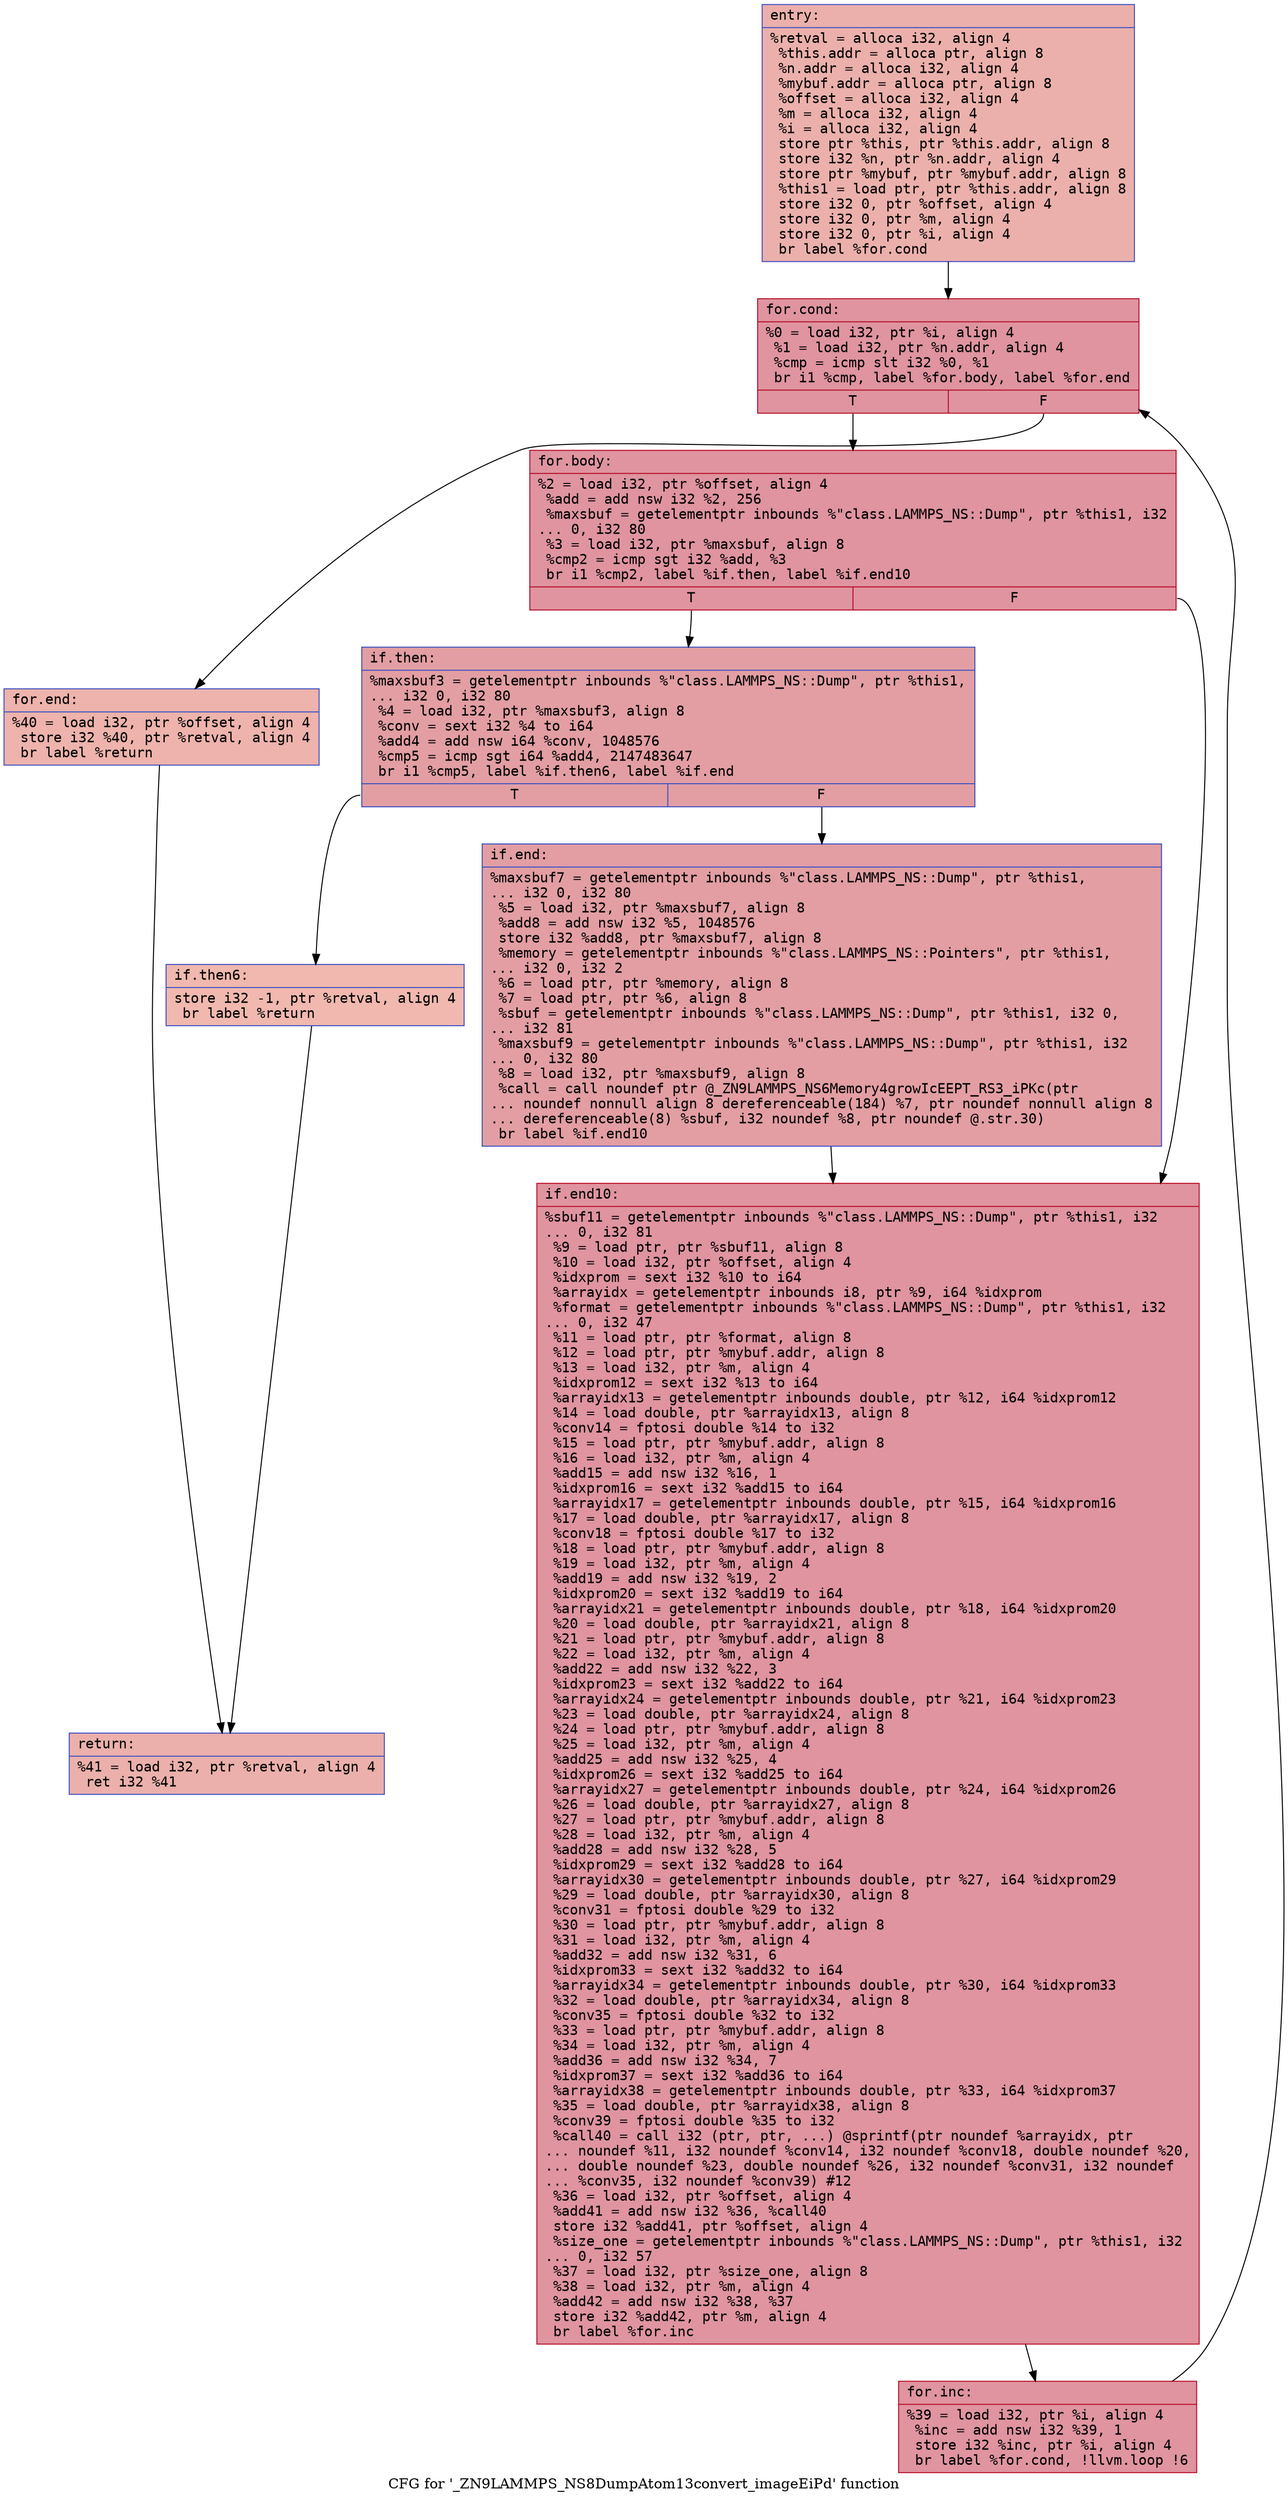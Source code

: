 digraph "CFG for '_ZN9LAMMPS_NS8DumpAtom13convert_imageEiPd' function" {
	label="CFG for '_ZN9LAMMPS_NS8DumpAtom13convert_imageEiPd' function";

	Node0x562c26396290 [shape=record,color="#3d50c3ff", style=filled, fillcolor="#d24b4070" fontname="Courier",label="{entry:\l|  %retval = alloca i32, align 4\l  %this.addr = alloca ptr, align 8\l  %n.addr = alloca i32, align 4\l  %mybuf.addr = alloca ptr, align 8\l  %offset = alloca i32, align 4\l  %m = alloca i32, align 4\l  %i = alloca i32, align 4\l  store ptr %this, ptr %this.addr, align 8\l  store i32 %n, ptr %n.addr, align 4\l  store ptr %mybuf, ptr %mybuf.addr, align 8\l  %this1 = load ptr, ptr %this.addr, align 8\l  store i32 0, ptr %offset, align 4\l  store i32 0, ptr %m, align 4\l  store i32 0, ptr %i, align 4\l  br label %for.cond\l}"];
	Node0x562c26396290 -> Node0x562c26396b10[tooltip="entry -> for.cond\nProbability 100.00%" ];
	Node0x562c26396b10 [shape=record,color="#b70d28ff", style=filled, fillcolor="#b70d2870" fontname="Courier",label="{for.cond:\l|  %0 = load i32, ptr %i, align 4\l  %1 = load i32, ptr %n.addr, align 4\l  %cmp = icmp slt i32 %0, %1\l  br i1 %cmp, label %for.body, label %for.end\l|{<s0>T|<s1>F}}"];
	Node0x562c26396b10:s0 -> Node0x562c26396200[tooltip="for.cond -> for.body\nProbability 96.88%" ];
	Node0x562c26396b10:s1 -> Node0x562c26396ef0[tooltip="for.cond -> for.end\nProbability 3.12%" ];
	Node0x562c26396200 [shape=record,color="#b70d28ff", style=filled, fillcolor="#b70d2870" fontname="Courier",label="{for.body:\l|  %2 = load i32, ptr %offset, align 4\l  %add = add nsw i32 %2, 256\l  %maxsbuf = getelementptr inbounds %\"class.LAMMPS_NS::Dump\", ptr %this1, i32\l... 0, i32 80\l  %3 = load i32, ptr %maxsbuf, align 8\l  %cmp2 = icmp sgt i32 %add, %3\l  br i1 %cmp2, label %if.then, label %if.end10\l|{<s0>T|<s1>F}}"];
	Node0x562c26396200:s0 -> Node0x562c26397350[tooltip="for.body -> if.then\nProbability 50.00%" ];
	Node0x562c26396200:s1 -> Node0x562c263973c0[tooltip="for.body -> if.end10\nProbability 50.00%" ];
	Node0x562c26397350 [shape=record,color="#3d50c3ff", style=filled, fillcolor="#be242e70" fontname="Courier",label="{if.then:\l|  %maxsbuf3 = getelementptr inbounds %\"class.LAMMPS_NS::Dump\", ptr %this1,\l... i32 0, i32 80\l  %4 = load i32, ptr %maxsbuf3, align 8\l  %conv = sext i32 %4 to i64\l  %add4 = add nsw i64 %conv, 1048576\l  %cmp5 = icmp sgt i64 %add4, 2147483647\l  br i1 %cmp5, label %if.then6, label %if.end\l|{<s0>T|<s1>F}}"];
	Node0x562c26397350:s0 -> Node0x562c26396b90[tooltip="if.then -> if.then6\nProbability 3.12%" ];
	Node0x562c26397350:s1 -> Node0x562c26396c10[tooltip="if.then -> if.end\nProbability 96.88%" ];
	Node0x562c26396b90 [shape=record,color="#3d50c3ff", style=filled, fillcolor="#dc5d4a70" fontname="Courier",label="{if.then6:\l|  store i32 -1, ptr %retval, align 4\l  br label %return\l}"];
	Node0x562c26396b90 -> Node0x562c26397c10[tooltip="if.then6 -> return\nProbability 100.00%" ];
	Node0x562c26396c10 [shape=record,color="#3d50c3ff", style=filled, fillcolor="#be242e70" fontname="Courier",label="{if.end:\l|  %maxsbuf7 = getelementptr inbounds %\"class.LAMMPS_NS::Dump\", ptr %this1,\l... i32 0, i32 80\l  %5 = load i32, ptr %maxsbuf7, align 8\l  %add8 = add nsw i32 %5, 1048576\l  store i32 %add8, ptr %maxsbuf7, align 8\l  %memory = getelementptr inbounds %\"class.LAMMPS_NS::Pointers\", ptr %this1,\l... i32 0, i32 2\l  %6 = load ptr, ptr %memory, align 8\l  %7 = load ptr, ptr %6, align 8\l  %sbuf = getelementptr inbounds %\"class.LAMMPS_NS::Dump\", ptr %this1, i32 0,\l... i32 81\l  %maxsbuf9 = getelementptr inbounds %\"class.LAMMPS_NS::Dump\", ptr %this1, i32\l... 0, i32 80\l  %8 = load i32, ptr %maxsbuf9, align 8\l  %call = call noundef ptr @_ZN9LAMMPS_NS6Memory4growIcEEPT_RS3_iPKc(ptr\l... noundef nonnull align 8 dereferenceable(184) %7, ptr noundef nonnull align 8\l... dereferenceable(8) %sbuf, i32 noundef %8, ptr noundef @.str.30)\l  br label %if.end10\l}"];
	Node0x562c26396c10 -> Node0x562c263973c0[tooltip="if.end -> if.end10\nProbability 100.00%" ];
	Node0x562c263973c0 [shape=record,color="#b70d28ff", style=filled, fillcolor="#b70d2870" fontname="Courier",label="{if.end10:\l|  %sbuf11 = getelementptr inbounds %\"class.LAMMPS_NS::Dump\", ptr %this1, i32\l... 0, i32 81\l  %9 = load ptr, ptr %sbuf11, align 8\l  %10 = load i32, ptr %offset, align 4\l  %idxprom = sext i32 %10 to i64\l  %arrayidx = getelementptr inbounds i8, ptr %9, i64 %idxprom\l  %format = getelementptr inbounds %\"class.LAMMPS_NS::Dump\", ptr %this1, i32\l... 0, i32 47\l  %11 = load ptr, ptr %format, align 8\l  %12 = load ptr, ptr %mybuf.addr, align 8\l  %13 = load i32, ptr %m, align 4\l  %idxprom12 = sext i32 %13 to i64\l  %arrayidx13 = getelementptr inbounds double, ptr %12, i64 %idxprom12\l  %14 = load double, ptr %arrayidx13, align 8\l  %conv14 = fptosi double %14 to i32\l  %15 = load ptr, ptr %mybuf.addr, align 8\l  %16 = load i32, ptr %m, align 4\l  %add15 = add nsw i32 %16, 1\l  %idxprom16 = sext i32 %add15 to i64\l  %arrayidx17 = getelementptr inbounds double, ptr %15, i64 %idxprom16\l  %17 = load double, ptr %arrayidx17, align 8\l  %conv18 = fptosi double %17 to i32\l  %18 = load ptr, ptr %mybuf.addr, align 8\l  %19 = load i32, ptr %m, align 4\l  %add19 = add nsw i32 %19, 2\l  %idxprom20 = sext i32 %add19 to i64\l  %arrayidx21 = getelementptr inbounds double, ptr %18, i64 %idxprom20\l  %20 = load double, ptr %arrayidx21, align 8\l  %21 = load ptr, ptr %mybuf.addr, align 8\l  %22 = load i32, ptr %m, align 4\l  %add22 = add nsw i32 %22, 3\l  %idxprom23 = sext i32 %add22 to i64\l  %arrayidx24 = getelementptr inbounds double, ptr %21, i64 %idxprom23\l  %23 = load double, ptr %arrayidx24, align 8\l  %24 = load ptr, ptr %mybuf.addr, align 8\l  %25 = load i32, ptr %m, align 4\l  %add25 = add nsw i32 %25, 4\l  %idxprom26 = sext i32 %add25 to i64\l  %arrayidx27 = getelementptr inbounds double, ptr %24, i64 %idxprom26\l  %26 = load double, ptr %arrayidx27, align 8\l  %27 = load ptr, ptr %mybuf.addr, align 8\l  %28 = load i32, ptr %m, align 4\l  %add28 = add nsw i32 %28, 5\l  %idxprom29 = sext i32 %add28 to i64\l  %arrayidx30 = getelementptr inbounds double, ptr %27, i64 %idxprom29\l  %29 = load double, ptr %arrayidx30, align 8\l  %conv31 = fptosi double %29 to i32\l  %30 = load ptr, ptr %mybuf.addr, align 8\l  %31 = load i32, ptr %m, align 4\l  %add32 = add nsw i32 %31, 6\l  %idxprom33 = sext i32 %add32 to i64\l  %arrayidx34 = getelementptr inbounds double, ptr %30, i64 %idxprom33\l  %32 = load double, ptr %arrayidx34, align 8\l  %conv35 = fptosi double %32 to i32\l  %33 = load ptr, ptr %mybuf.addr, align 8\l  %34 = load i32, ptr %m, align 4\l  %add36 = add nsw i32 %34, 7\l  %idxprom37 = sext i32 %add36 to i64\l  %arrayidx38 = getelementptr inbounds double, ptr %33, i64 %idxprom37\l  %35 = load double, ptr %arrayidx38, align 8\l  %conv39 = fptosi double %35 to i32\l  %call40 = call i32 (ptr, ptr, ...) @sprintf(ptr noundef %arrayidx, ptr\l... noundef %11, i32 noundef %conv14, i32 noundef %conv18, double noundef %20,\l... double noundef %23, double noundef %26, i32 noundef %conv31, i32 noundef\l... %conv35, i32 noundef %conv39) #12\l  %36 = load i32, ptr %offset, align 4\l  %add41 = add nsw i32 %36, %call40\l  store i32 %add41, ptr %offset, align 4\l  %size_one = getelementptr inbounds %\"class.LAMMPS_NS::Dump\", ptr %this1, i32\l... 0, i32 57\l  %37 = load i32, ptr %size_one, align 8\l  %38 = load i32, ptr %m, align 4\l  %add42 = add nsw i32 %38, %37\l  store i32 %add42, ptr %m, align 4\l  br label %for.inc\l}"];
	Node0x562c263973c0 -> Node0x562c2639b480[tooltip="if.end10 -> for.inc\nProbability 100.00%" ];
	Node0x562c2639b480 [shape=record,color="#b70d28ff", style=filled, fillcolor="#b70d2870" fontname="Courier",label="{for.inc:\l|  %39 = load i32, ptr %i, align 4\l  %inc = add nsw i32 %39, 1\l  store i32 %inc, ptr %i, align 4\l  br label %for.cond, !llvm.loop !6\l}"];
	Node0x562c2639b480 -> Node0x562c26396b10[tooltip="for.inc -> for.cond\nProbability 100.00%" ];
	Node0x562c26396ef0 [shape=record,color="#3d50c3ff", style=filled, fillcolor="#d6524470" fontname="Courier",label="{for.end:\l|  %40 = load i32, ptr %offset, align 4\l  store i32 %40, ptr %retval, align 4\l  br label %return\l}"];
	Node0x562c26396ef0 -> Node0x562c26397c10[tooltip="for.end -> return\nProbability 100.00%" ];
	Node0x562c26397c10 [shape=record,color="#3d50c3ff", style=filled, fillcolor="#d24b4070" fontname="Courier",label="{return:\l|  %41 = load i32, ptr %retval, align 4\l  ret i32 %41\l}"];
}
